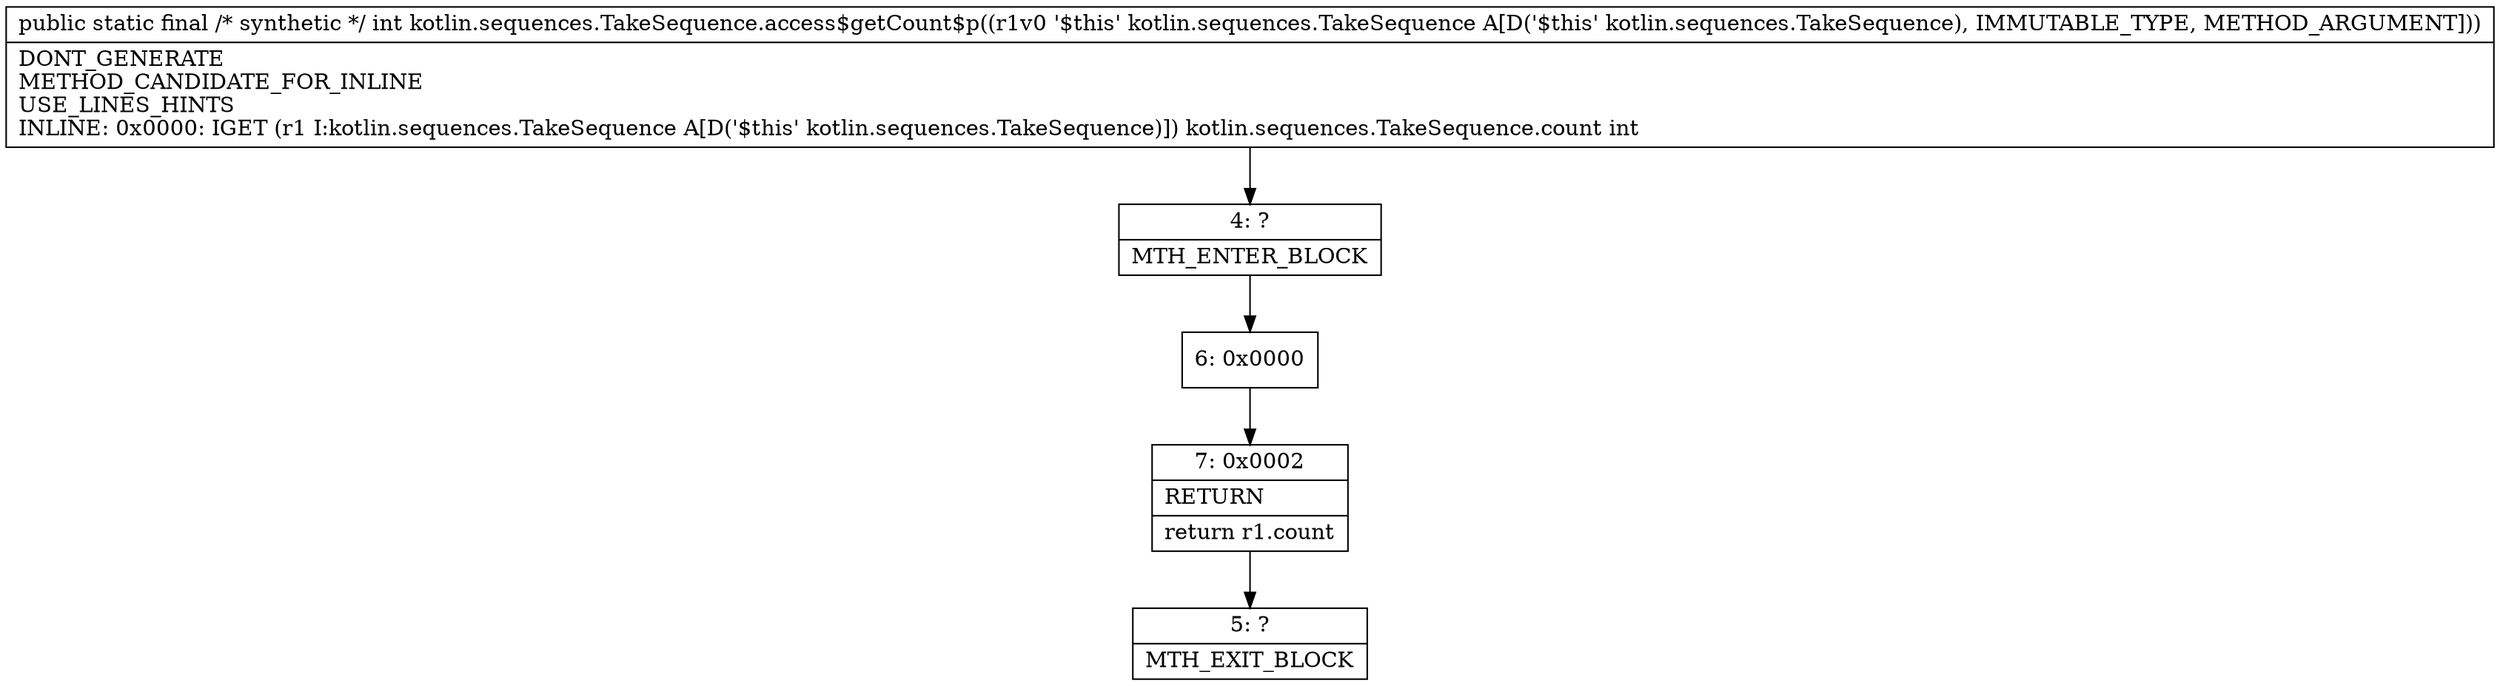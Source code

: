 digraph "CFG forkotlin.sequences.TakeSequence.access$getCount$p(Lkotlin\/sequences\/TakeSequence;)I" {
Node_4 [shape=record,label="{4\:\ ?|MTH_ENTER_BLOCK\l}"];
Node_6 [shape=record,label="{6\:\ 0x0000}"];
Node_7 [shape=record,label="{7\:\ 0x0002|RETURN\l|return r1.count\l}"];
Node_5 [shape=record,label="{5\:\ ?|MTH_EXIT_BLOCK\l}"];
MethodNode[shape=record,label="{public static final \/* synthetic *\/ int kotlin.sequences.TakeSequence.access$getCount$p((r1v0 '$this' kotlin.sequences.TakeSequence A[D('$this' kotlin.sequences.TakeSequence), IMMUTABLE_TYPE, METHOD_ARGUMENT]))  | DONT_GENERATE\lMETHOD_CANDIDATE_FOR_INLINE\lUSE_LINES_HINTS\lINLINE: 0x0000: IGET  (r1 I:kotlin.sequences.TakeSequence A[D('$this' kotlin.sequences.TakeSequence)]) kotlin.sequences.TakeSequence.count int\l}"];
MethodNode -> Node_4;Node_4 -> Node_6;
Node_6 -> Node_7;
Node_7 -> Node_5;
}


